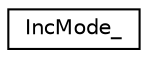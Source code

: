 digraph "Graphical Class Hierarchy"
{
  edge [fontname="Helvetica",fontsize="10",labelfontname="Helvetica",labelfontsize="10"];
  node [fontname="Helvetica",fontsize="10",shape=record];
  rankdir="LR";
  Node0 [label="IncMode_",height=0.2,width=0.4,color="black", fillcolor="white", style="filled",URL="$structIncMode__.html"];
}
